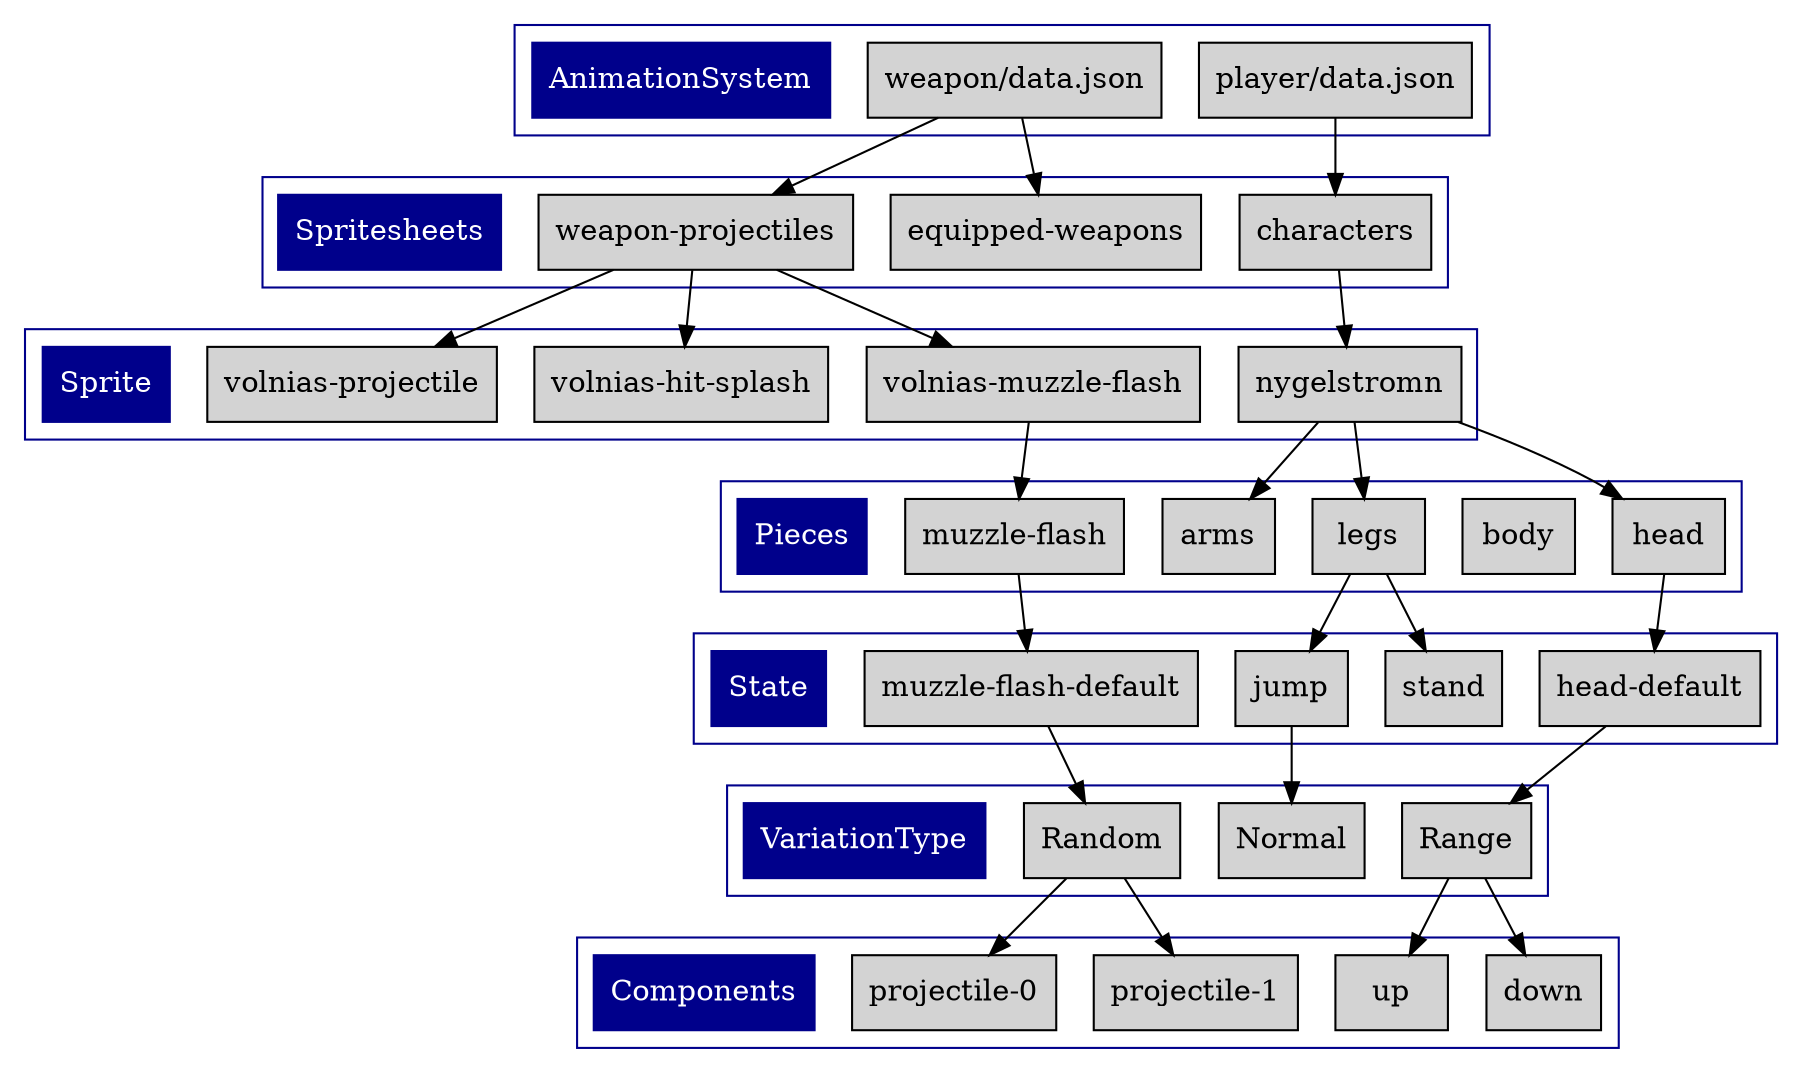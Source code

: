 digraph AnimationSystem {

  subgraph cluster_AnimationSystem {
    node [style=filled; shape=record;];
    "player/data.json";
    "weapon/data.json";
    node [color=darkblue; fontcolor=white; style=filled; shape=record;];
      "AnimationSystem";
    color = darkblue
  }

  subgraph cluster_Spritesheet {
    node [style=filled; shape=record;];
    "characters";
    "equipped-weapons";
    "weapon-projectiles";
    node [color=darkblue; fontcolor=white; style=filled; shape=record;];
      "Spritesheets";
    color = darkblue
    labeljust = "l";
  }

  subgraph cluster_Sprite {
    node [style=filled; shape=record;];
    "nygelstromn";
    "volnias-muzzle-flash";
    "volnias-hit-splash";
    "volnias-projectile";
    node [color=darkblue; fontcolor=white; style=filled; shape=record;];
      "Sprite";
    color = darkblue
    labeljust = "l";

  }

  subgraph cluster_Pieces {
    node [style=filled; shape=record;];
    "head"; "body"; "legs"; "arms"; "muzzle-flash";
    node [color=darkblue; fontcolor=white; style=filled; shape=record;];
      "Pieces";
    color = darkblue
    labeljust = "l";
  }

  subgraph cluster_State {
    node [style=filled; shape=record;];
    "muzzle-flash-default"; "head-default"; "jump"; "stand";
    node [color=darkblue; fontcolor=white; style=filled; shape=record;]; "State";
    color = darkblue
    labeljust = "l";
  }

  subgraph cluster_VariationType {
    node [style=filled; shape=record;];
    "Random"; "Range"; "Normal";
    node [color=darkblue; fontcolor=white; style=filled; shape=record;];
      "VariationType";
    color = darkblue
    labeljust = "l";
  }

  subgraph cluster_Components {
    node [style=filled; shape=record;];
    "projectile-0"; "projectile-1"; "up"; "down";
    node [color=darkblue; fontcolor=white; style=filled; shape=record;];
      "Components"
    color = darkblue
    labeljust = "l";
  }

  "player/data.json" -> "characters";
  "weapon/data.json" -> "equipped-weapons"
  "weapon/data.json" -> "weapon-projectiles";

  "nygelstromn" -> "head";
  "nygelstromn" -> "legs";
  "nygelstromn" -> "arms";

  "head" -> "head-default";

  "legs" -> "jump";
  "legs" -> "stand";

  "head-default" -> "Range";

  "muzzle-flash" -> "muzzle-flash-default";
  "muzzle-flash-default" -> "Random";

  "jump" -> "Normal";

  "Range" -> "up";
  "Range" -> "down";

  "Random" -> "projectile-0";
  "Random" -> "projectile-1";

  "weapon-projectiles" -> "volnias-muzzle-flash";
  "weapon-projectiles" -> "volnias-hit-splash";
  "weapon-projectiles" -> "volnias-projectile";

  "volnias-muzzle-flash" -> "muzzle-flash";
  "characters" -> "nygelstromn";
}
